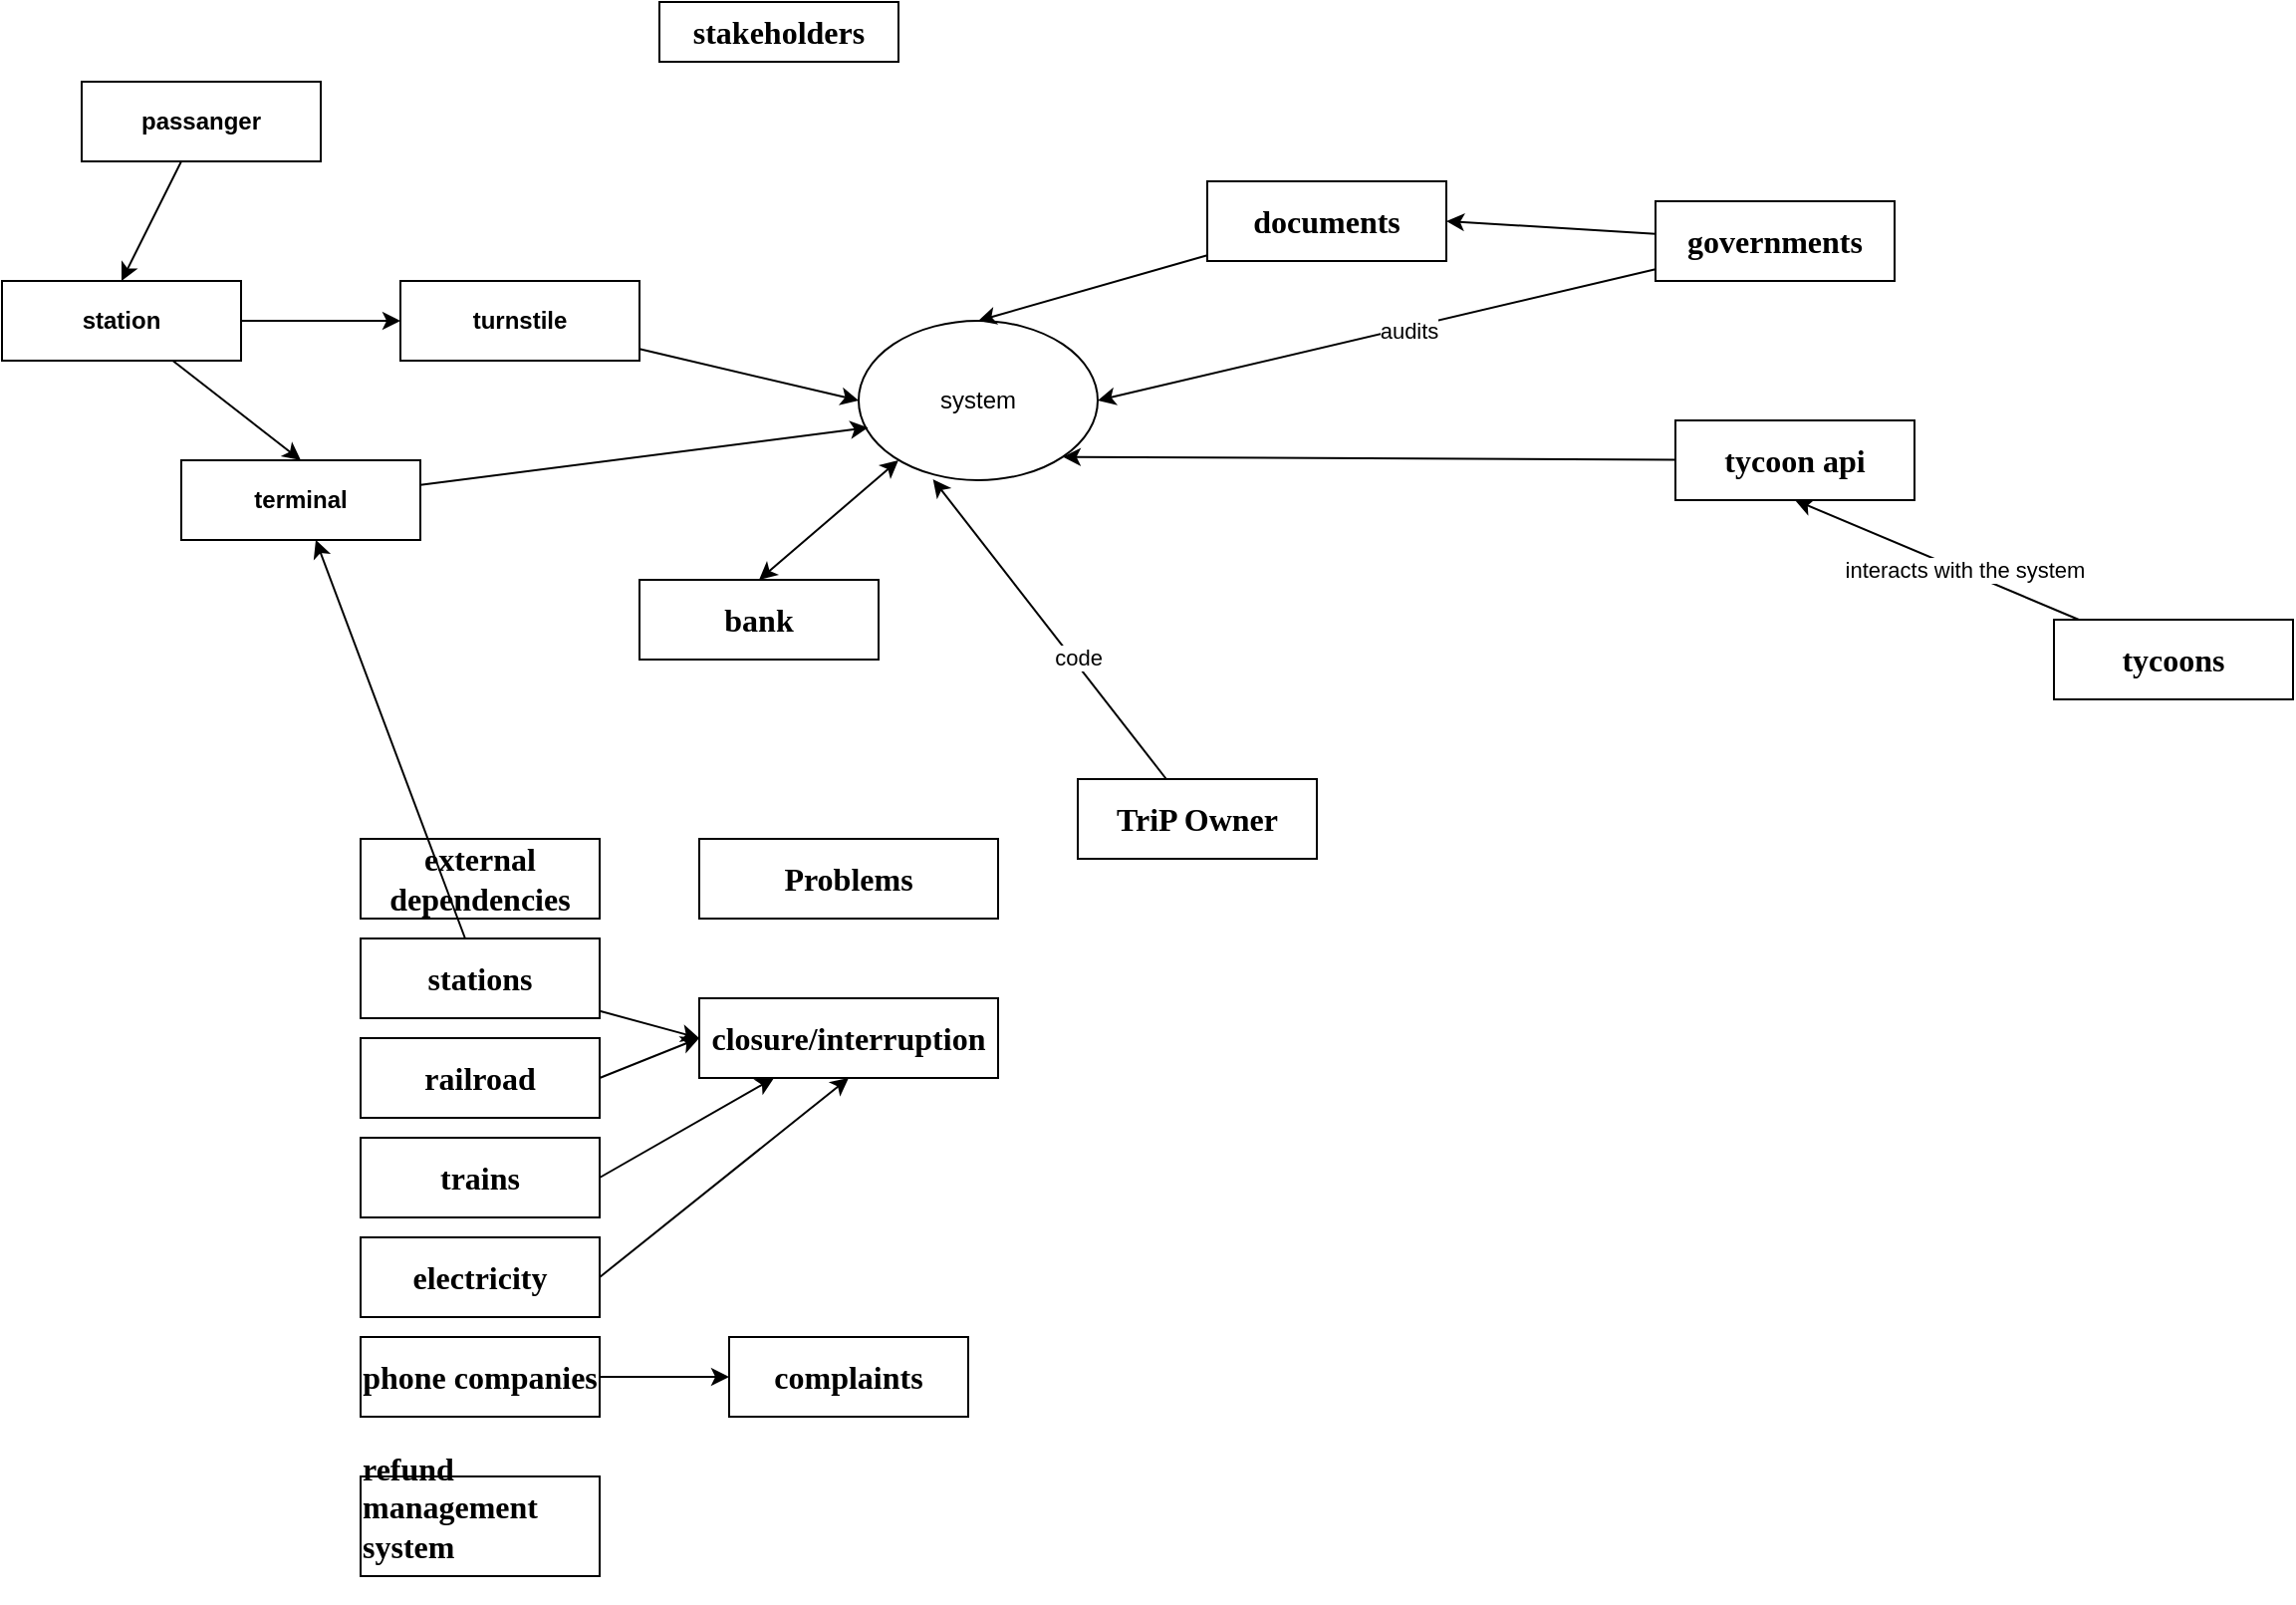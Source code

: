 <mxfile>
    <diagram id="WAPi4k_sqjxxMD7cqRkw" name="Page-1">
        <mxGraphModel dx="3810" dy="3697" grid="1" gridSize="10" guides="1" tooltips="1" connect="1" arrows="1" fold="1" page="1" pageScale="1" pageWidth="850" pageHeight="1100" math="0" shadow="0">
            <root>
                <mxCell id="0"/>
                <mxCell id="1" parent="0"/>
                <mxCell id="69" style="edgeStyle=none;html=1;entryX=0.5;entryY=0;entryDx=0;entryDy=0;" parent="1" source="58" target="75" edge="1">
                    <mxGeometry relative="1" as="geometry">
                        <mxPoint x="450" y="-920" as="targetPoint"/>
                    </mxGeometry>
                </mxCell>
                <mxCell id="58" value="passanger" style="rounded=0;whiteSpace=wrap;html=1;fontStyle=1" parent="1" vertex="1">
                    <mxGeometry x="350" y="-1000" width="120" height="40" as="geometry"/>
                </mxCell>
                <mxCell id="105" style="edgeStyle=none;html=1;entryX=0.311;entryY=0.994;entryDx=0;entryDy=0;entryPerimeter=0;" parent="1" source="59" target="66" edge="1">
                    <mxGeometry relative="1" as="geometry">
                        <Array as="points"/>
                    </mxGeometry>
                </mxCell>
                <mxCell id="108" value="code" style="edgeLabel;html=1;align=center;verticalAlign=middle;resizable=0;points=[];" parent="105" vertex="1" connectable="0">
                    <mxGeometry x="-0.192" y="-3" relative="1" as="geometry">
                        <mxPoint y="1" as="offset"/>
                    </mxGeometry>
                </mxCell>
                <mxCell id="59" value="&lt;span style=&quot;font-family: &amp;quot;times new roman&amp;quot;, times, serif; font-size: 16px; font-weight: 700; text-align: justify;&quot;&gt;TriP Owner&lt;/span&gt;" style="rounded=0;whiteSpace=wrap;html=1;" parent="1" vertex="1">
                    <mxGeometry x="850" y="-650" width="120" height="40" as="geometry"/>
                </mxCell>
                <mxCell id="84" style="edgeStyle=none;html=1;entryX=0.5;entryY=1;entryDx=0;entryDy=0;" parent="1" source="60" target="83" edge="1">
                    <mxGeometry relative="1" as="geometry"/>
                </mxCell>
                <mxCell id="95" value="interacts with the system" style="edgeLabel;html=1;align=center;verticalAlign=middle;resizable=0;points=[];" parent="84" vertex="1" connectable="0">
                    <mxGeometry x="-0.169" relative="1" as="geometry">
                        <mxPoint x="1" as="offset"/>
                    </mxGeometry>
                </mxCell>
                <mxCell id="60" value="&lt;span style=&quot;font-family: &amp;quot;times new roman&amp;quot;, times, serif; font-size: 16px; font-weight: 700; text-align: justify;&quot;&gt;tycoons&lt;/span&gt;" style="rounded=0;whiteSpace=wrap;html=1;" parent="1" vertex="1">
                    <mxGeometry x="1340" y="-730" width="120" height="40" as="geometry"/>
                </mxCell>
                <mxCell id="61" value="&lt;span style=&quot;font-family: &amp;quot;times new roman&amp;quot;, times, serif; font-size: 16px; font-weight: 700; text-align: justify;&quot;&gt;stakeholders&lt;/span&gt;" style="rounded=0;whiteSpace=wrap;html=1;" parent="1" vertex="1">
                    <mxGeometry x="640" y="-1040" width="120" height="30" as="geometry"/>
                </mxCell>
                <mxCell id="91" style="edgeStyle=none;html=1;entryX=1;entryY=0.5;entryDx=0;entryDy=0;" parent="1" source="62" target="89" edge="1">
                    <mxGeometry relative="1" as="geometry"/>
                </mxCell>
                <mxCell id="93" style="edgeStyle=none;html=1;entryX=1;entryY=0.5;entryDx=0;entryDy=0;" parent="1" source="62" target="66" edge="1">
                    <mxGeometry relative="1" as="geometry"/>
                </mxCell>
                <mxCell id="94" value="audits" style="edgeLabel;html=1;align=center;verticalAlign=middle;resizable=0;points=[];" parent="93" vertex="1" connectable="0">
                    <mxGeometry x="-0.112" y="1" relative="1" as="geometry">
                        <mxPoint as="offset"/>
                    </mxGeometry>
                </mxCell>
                <mxCell id="62" value="&lt;span style=&quot;font-family: &amp;quot;times new roman&amp;quot;, times, serif; font-size: 16px; font-weight: 700; text-align: justify;&quot;&gt;governments&lt;/span&gt;" style="rounded=0;whiteSpace=wrap;html=1;" parent="1" vertex="1">
                    <mxGeometry x="1140" y="-940" width="120" height="40" as="geometry"/>
                </mxCell>
                <mxCell id="66" value="system" style="ellipse;whiteSpace=wrap;html=1;" parent="1" vertex="1">
                    <mxGeometry x="740" y="-880" width="120" height="80" as="geometry"/>
                </mxCell>
                <mxCell id="78" style="edgeStyle=none;html=1;entryX=0.5;entryY=0;entryDx=0;entryDy=0;" parent="1" source="75" target="76" edge="1">
                    <mxGeometry relative="1" as="geometry"/>
                </mxCell>
                <mxCell id="80" style="edgeStyle=none;html=1;" parent="1" source="75" target="77" edge="1">
                    <mxGeometry relative="1" as="geometry"/>
                </mxCell>
                <mxCell id="75" value="station" style="rounded=0;whiteSpace=wrap;html=1;fontStyle=1" parent="1" vertex="1">
                    <mxGeometry x="310" y="-900" width="120" height="40" as="geometry"/>
                </mxCell>
                <mxCell id="79" style="edgeStyle=none;html=1;entryX=0.04;entryY=0.67;entryDx=0;entryDy=0;entryPerimeter=0;" parent="1" source="76" target="66" edge="1">
                    <mxGeometry relative="1" as="geometry"/>
                </mxCell>
                <mxCell id="76" value="terminal" style="rounded=0;whiteSpace=wrap;html=1;fontStyle=1" parent="1" vertex="1">
                    <mxGeometry x="400" y="-810" width="120" height="40" as="geometry"/>
                </mxCell>
                <mxCell id="81" style="edgeStyle=none;html=1;entryX=0;entryY=0.5;entryDx=0;entryDy=0;" parent="1" source="77" target="66" edge="1">
                    <mxGeometry relative="1" as="geometry"/>
                </mxCell>
                <mxCell id="77" value="turnstile" style="rounded=0;whiteSpace=wrap;html=1;fontStyle=1" parent="1" vertex="1">
                    <mxGeometry x="510" y="-900" width="120" height="40" as="geometry"/>
                </mxCell>
                <mxCell id="85" style="edgeStyle=none;html=1;entryX=1;entryY=1;entryDx=0;entryDy=0;" parent="1" source="83" target="66" edge="1">
                    <mxGeometry relative="1" as="geometry"/>
                </mxCell>
                <mxCell id="83" value="&lt;span style=&quot;font-family: &amp;quot;times new roman&amp;quot;, times, serif; font-size: 16px; font-weight: 700; text-align: justify;&quot;&gt;tycoon api&lt;/span&gt;" style="rounded=0;whiteSpace=wrap;html=1;" parent="1" vertex="1">
                    <mxGeometry x="1150" y="-830" width="120" height="40" as="geometry"/>
                </mxCell>
                <mxCell id="92" style="edgeStyle=none;html=1;entryX=0.5;entryY=0;entryDx=0;entryDy=0;" parent="1" source="89" target="66" edge="1">
                    <mxGeometry relative="1" as="geometry"/>
                </mxCell>
                <mxCell id="89" value="&lt;span style=&quot;font-family: &amp;quot;times new roman&amp;quot;, times, serif; font-size: 16px; font-weight: 700; text-align: justify;&quot;&gt;documents&lt;br&gt;&lt;/span&gt;" style="rounded=0;whiteSpace=wrap;html=1;" parent="1" vertex="1">
                    <mxGeometry x="915" y="-950" width="120" height="40" as="geometry"/>
                </mxCell>
                <mxCell id="109" value="&lt;span style=&quot;font-family: &amp;quot;times new roman&amp;quot;, times, serif; font-size: 16px; font-weight: 700; text-align: justify;&quot;&gt;external dependencies&lt;/span&gt;" style="rounded=0;whiteSpace=wrap;html=1;" parent="1" vertex="1">
                    <mxGeometry x="490" y="-620" width="120" height="40" as="geometry"/>
                </mxCell>
                <mxCell id="123" style="edgeStyle=none;html=1;entryX=0;entryY=0.5;entryDx=0;entryDy=0;exitX=1;exitY=0.5;exitDx=0;exitDy=0;" parent="1" source="110" target="120" edge="1">
                    <mxGeometry relative="1" as="geometry"/>
                </mxCell>
                <mxCell id="110" value="&lt;div style=&quot;text-align: justify;&quot;&gt;&lt;font face=&quot;times new roman, times, serif&quot;&gt;&lt;span style=&quot;font-size: 16px;&quot;&gt;&lt;b style=&quot;&quot;&gt;railroad&lt;/b&gt;&lt;/span&gt;&lt;/font&gt;&lt;/div&gt;" style="rounded=0;whiteSpace=wrap;html=1;" parent="1" vertex="1">
                    <mxGeometry x="490" y="-520" width="120" height="40" as="geometry"/>
                </mxCell>
                <mxCell id="111" value="&lt;div style=&quot;text-align: justify;&quot;&gt;&lt;font face=&quot;times new roman, times, serif&quot;&gt;&lt;span style=&quot;font-size: 16px;&quot;&gt;&lt;b style=&quot;&quot;&gt;bank&lt;/b&gt;&lt;/span&gt;&lt;/font&gt;&lt;/div&gt;" style="rounded=0;whiteSpace=wrap;html=1;" parent="1" vertex="1">
                    <mxGeometry x="630" y="-750" width="120" height="40" as="geometry"/>
                </mxCell>
                <mxCell id="128" style="edgeStyle=none;html=1;exitX=1;exitY=0.5;exitDx=0;exitDy=0;" parent="1" source="112" target="127" edge="1">
                    <mxGeometry relative="1" as="geometry"/>
                </mxCell>
                <mxCell id="112" value="&lt;div style=&quot;text-align: justify;&quot;&gt;&lt;font face=&quot;times new roman, times, serif&quot;&gt;&lt;span style=&quot;font-size: 16px;&quot;&gt;&lt;b style=&quot;&quot;&gt;phone companies&lt;/b&gt;&lt;/span&gt;&lt;/font&gt;&lt;/div&gt;" style="rounded=0;whiteSpace=wrap;html=1;" parent="1" vertex="1">
                    <mxGeometry x="490" y="-370" width="120" height="40" as="geometry"/>
                </mxCell>
                <mxCell id="122" style="edgeStyle=none;html=1;entryX=0;entryY=0.5;entryDx=0;entryDy=0;" parent="1" source="113" target="120" edge="1">
                    <mxGeometry relative="1" as="geometry"/>
                </mxCell>
                <mxCell id="129" style="edgeStyle=none;html=1;" parent="1" source="113" target="76" edge="1">
                    <mxGeometry relative="1" as="geometry"/>
                </mxCell>
                <mxCell id="113" value="&lt;div style=&quot;text-align: justify;&quot;&gt;&lt;font face=&quot;times new roman, times, serif&quot;&gt;&lt;span style=&quot;font-size: 16px;&quot;&gt;&lt;b style=&quot;&quot;&gt;stations&lt;/b&gt;&lt;/span&gt;&lt;/font&gt;&lt;/div&gt;" style="rounded=0;whiteSpace=wrap;html=1;" parent="1" vertex="1">
                    <mxGeometry x="490" y="-570" width="120" height="40" as="geometry"/>
                </mxCell>
                <mxCell id="124" style="edgeStyle=none;html=1;entryX=0.25;entryY=1;entryDx=0;entryDy=0;exitX=1;exitY=0.5;exitDx=0;exitDy=0;" parent="1" source="114" target="120" edge="1">
                    <mxGeometry relative="1" as="geometry"/>
                </mxCell>
                <mxCell id="114" value="&lt;div style=&quot;text-align: justify;&quot;&gt;&lt;font face=&quot;times new roman, times, serif&quot;&gt;&lt;span style=&quot;font-size: 16px;&quot;&gt;&lt;b style=&quot;&quot;&gt;trains&lt;/b&gt;&lt;/span&gt;&lt;/font&gt;&lt;/div&gt;" style="rounded=0;whiteSpace=wrap;html=1;" parent="1" vertex="1">
                    <mxGeometry x="490" y="-470" width="120" height="40" as="geometry"/>
                </mxCell>
                <mxCell id="125" style="edgeStyle=none;html=1;entryX=0.5;entryY=1;entryDx=0;entryDy=0;exitX=1;exitY=0.5;exitDx=0;exitDy=0;" parent="1" source="115" target="120" edge="1">
                    <mxGeometry relative="1" as="geometry"/>
                </mxCell>
                <mxCell id="115" value="&lt;div style=&quot;text-align: justify;&quot;&gt;&lt;font face=&quot;times new roman, times, serif&quot;&gt;&lt;span style=&quot;font-size: 16px;&quot;&gt;&lt;b style=&quot;&quot;&gt;electricity&lt;/b&gt;&lt;/span&gt;&lt;/font&gt;&lt;/div&gt;" style="rounded=0;whiteSpace=wrap;html=1;" parent="1" vertex="1">
                    <mxGeometry x="490" y="-420" width="120" height="40" as="geometry"/>
                </mxCell>
                <mxCell id="118" value="" style="endArrow=classic;startArrow=classic;html=1;exitX=0.5;exitY=0;exitDx=0;exitDy=0;" parent="1" source="111" edge="1">
                    <mxGeometry width="50" height="50" relative="1" as="geometry">
                        <mxPoint x="710" y="-760" as="sourcePoint"/>
                        <mxPoint x="760" y="-810" as="targetPoint"/>
                    </mxGeometry>
                </mxCell>
                <mxCell id="119" value="&lt;div style=&quot;text-align: justify;&quot;&gt;&lt;font face=&quot;times new roman, times, serif&quot;&gt;&lt;span style=&quot;font-size: 16px;&quot;&gt;&lt;b style=&quot;&quot;&gt;refund management system&lt;/b&gt;&lt;/span&gt;&lt;/font&gt;&lt;/div&gt;&lt;div style=&quot;text-align: justify;&quot;&gt;&lt;font face=&quot;times new roman, times, serif&quot;&gt;&lt;span style=&quot;font-size: 16px; background-color: rgb(240, 240, 240);&quot;&gt;&lt;b&gt;&lt;br&gt;&lt;/b&gt;&lt;/span&gt;&lt;/font&gt;&lt;/div&gt;" style="rounded=0;whiteSpace=wrap;html=1;" parent="1" vertex="1">
                    <mxGeometry x="490" y="-300" width="120" height="50" as="geometry"/>
                </mxCell>
                <mxCell id="120" value="&lt;div style=&quot;text-align: justify;&quot;&gt;&lt;font face=&quot;times new roman, times, serif&quot;&gt;&lt;span style=&quot;font-size: 16px;&quot;&gt;&lt;b style=&quot;&quot;&gt;closure/interruption&lt;/b&gt;&lt;/span&gt;&lt;/font&gt;&lt;/div&gt;" style="rounded=0;whiteSpace=wrap;html=1;" parent="1" vertex="1">
                    <mxGeometry x="660" y="-540" width="150" height="40" as="geometry"/>
                </mxCell>
                <mxCell id="121" value="&lt;div style=&quot;text-align: justify;&quot;&gt;&lt;font face=&quot;times new roman, times, serif&quot;&gt;&lt;span style=&quot;font-size: 16px;&quot;&gt;&lt;b style=&quot;&quot;&gt;Problems&lt;/b&gt;&lt;/span&gt;&lt;/font&gt;&lt;/div&gt;" style="rounded=0;whiteSpace=wrap;html=1;" parent="1" vertex="1">
                    <mxGeometry x="660" y="-620" width="150" height="40" as="geometry"/>
                </mxCell>
                <mxCell id="127" value="&lt;div style=&quot;text-align: justify;&quot;&gt;&lt;font face=&quot;times new roman, times, serif&quot;&gt;&lt;span style=&quot;font-size: 16px;&quot;&gt;&lt;b style=&quot;&quot;&gt;complaints&lt;/b&gt;&lt;/span&gt;&lt;/font&gt;&lt;/div&gt;" style="rounded=0;whiteSpace=wrap;html=1;" parent="1" vertex="1">
                    <mxGeometry x="675" y="-370" width="120" height="40" as="geometry"/>
                </mxCell>
            </root>
        </mxGraphModel>
    </diagram>
</mxfile>